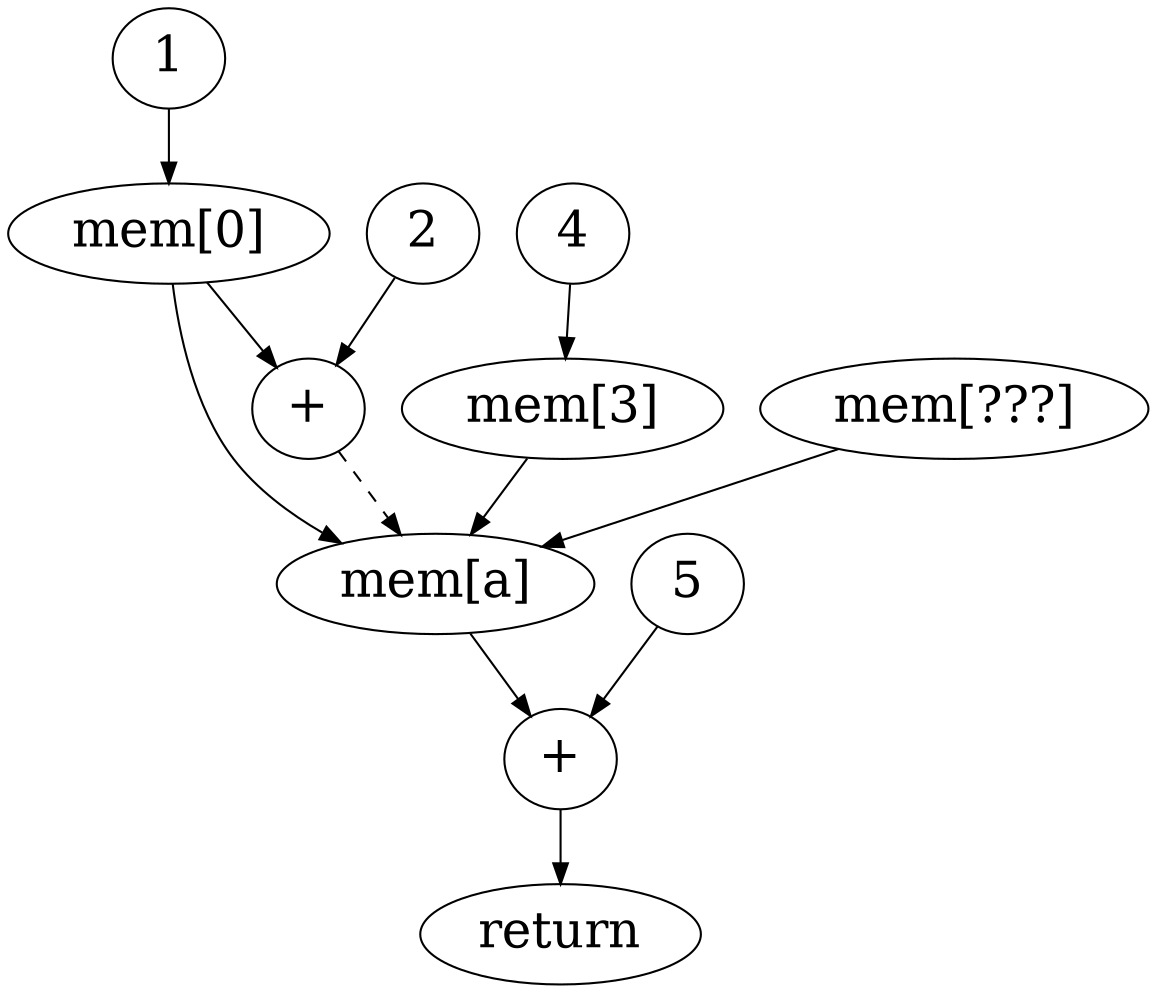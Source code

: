 // (a + 2) * c
digraph G {
    rankdir = "TD";
    fontsize="24"
    node [ fontsize="24" ]

    one [label="1"];
    two [label="2"];
    four [label="4"];
    five [label="5"];
    m0 [label="mem[0]"];
    m3 [label="mem[3]"];
    ma [label="mem[a]"];
    q [label="mem[???]"];
    a [label="+"];
    ret [label="+"];
    return [label="return"];

    one -> m0;
    m0 -> a;
    two -> a;
    four -> m3;
    m0 -> ma;
    m3 -> ma;
    q -> ma;
    ma -> ret;
    a -> ma [style="dashed"];
    five -> ret;
    ret -> return;
}
